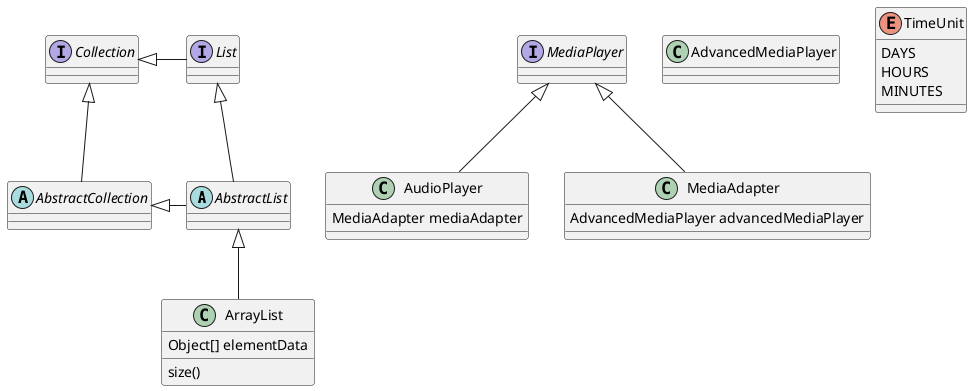 @startuml
'https://plantuml.com/class-diagram

abstract class AbstractList
abstract AbstractCollection
interface List
interface Collection

interface MediaPlayer
class AudioPlayer
class AdvancedMediaPlayer
class MediaAdapter

MediaPlayer <|-- AudioPlayer
MediaPlayer <|-- MediaAdapter

class MediaAdapter {
AdvancedMediaPlayer advancedMediaPlayer
}

class AudioPlayer {
MediaAdapter mediaAdapter
}

List <|-- AbstractList
Collection <|-- AbstractCollection

Collection <|- List
AbstractCollection <|- AbstractList
AbstractList <|-- ArrayList

class ArrayList {
Object[] elementData
size()
}

enum TimeUnit {
DAYS
HOURS
MINUTES
}

@enduml